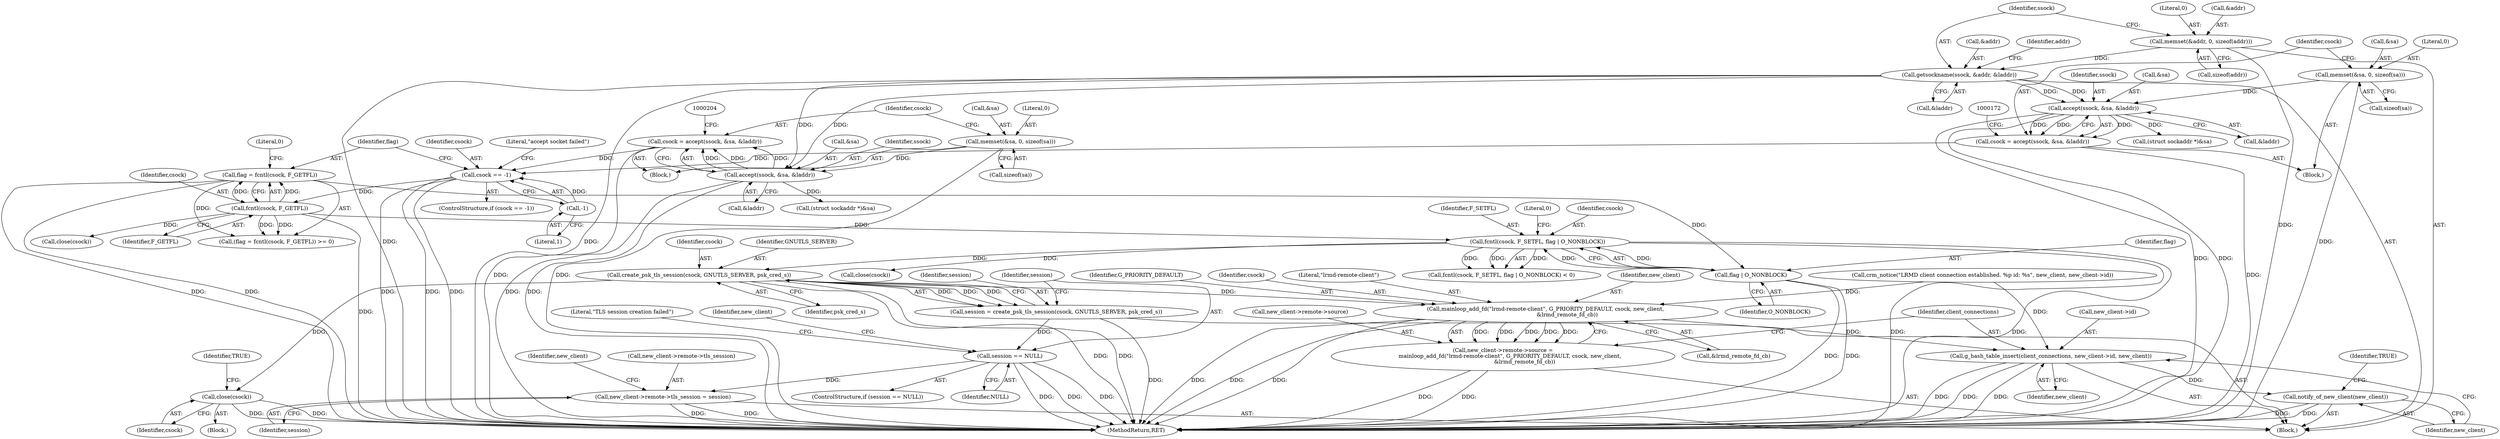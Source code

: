 digraph "0_pacemaker_5ec24a2642bd0854b884d1a9b51d12371373b410_0@API" {
"1000257" [label="(Call,create_psk_tls_session(csock, GNUTLS_SERVER, psk_cred_s))"];
"1000233" [label="(Call,fcntl(csock, F_SETFL, flag | O_NONBLOCK))"];
"1000226" [label="(Call,fcntl(csock, F_GETFL))"];
"1000213" [label="(Call,csock == -1)"];
"1000194" [label="(Call,csock = accept(ssock, &sa, &laddr))"];
"1000196" [label="(Call,accept(ssock, &sa, &laddr))"];
"1000137" [label="(Call,getsockname(ssock, &addr, &laddr))"];
"1000131" [label="(Call,memset(&addr, 0, sizeof(addr)))"];
"1000188" [label="(Call,memset(&sa, 0, sizeof(sa)))"];
"1000162" [label="(Call,csock = accept(ssock, &sa, &laddr))"];
"1000164" [label="(Call,accept(ssock, &sa, &laddr))"];
"1000156" [label="(Call,memset(&sa, 0, sizeof(sa)))"];
"1000215" [label="(Call,-1)"];
"1000236" [label="(Call,flag | O_NONBLOCK)"];
"1000224" [label="(Call,flag = fcntl(csock, F_GETFL))"];
"1000255" [label="(Call,session = create_psk_tls_session(csock, GNUTLS_SERVER, psk_cred_s))"];
"1000262" [label="(Call,session == NULL)"];
"1000291" [label="(Call,new_client->remote->tls_session = session)"];
"1000268" [label="(Call,close(csock))"];
"1000325" [label="(Call,mainloop_add_fd(\"lrmd-remote-client\", G_PRIORITY_DEFAULT, csock, new_client,\n                         &lrmd_remote_fd_cb))"];
"1000319" [label="(Call,new_client->remote->source =\n        mainloop_add_fd(\"lrmd-remote-client\", G_PRIORITY_DEFAULT, csock, new_client,\n                         &lrmd_remote_fd_cb))"];
"1000332" [label="(Call,g_hash_table_insert(client_connections, new_client->id, new_client))"];
"1000338" [label="(Call,notify_of_new_client(new_client))"];
"1000227" [label="(Identifier,csock)"];
"1000171" [label="(Call,(struct sockaddr *)&sa)"];
"1000141" [label="(Call,&laddr)"];
"1000162" [label="(Call,csock = accept(ssock, &sa, &laddr))"];
"1000160" [label="(Call,sizeof(sa))"];
"1000156" [label="(Call,memset(&sa, 0, sizeof(sa)))"];
"1000330" [label="(Call,&lrmd_remote_fd_cb)"];
"1000165" [label="(Identifier,ssock)"];
"1000327" [label="(Identifier,G_PRIORITY_DEFAULT)"];
"1000233" [label="(Call,fcntl(csock, F_SETFL, flag | O_NONBLOCK))"];
"1000269" [label="(Identifier,csock)"];
"1000243" [label="(Call,close(csock))"];
"1000300" [label="(Identifier,new_client)"];
"1000212" [label="(ControlStructure,if (csock == -1))"];
"1000194" [label="(Call,csock = accept(ssock, &sa, &laddr))"];
"1000223" [label="(Call,(flag = fcntl(csock, F_GETFL)) >= 0)"];
"1000157" [label="(Call,&sa)"];
"1000139" [label="(Call,&addr)"];
"1000159" [label="(Literal,0)"];
"1000262" [label="(Call,session == NULL)"];
"1000255" [label="(Call,session = create_psk_tls_session(csock, GNUTLS_SERVER, psk_cred_s))"];
"1000260" [label="(Identifier,psk_cred_s)"];
"1000297" [label="(Identifier,session)"];
"1000188" [label="(Call,memset(&sa, 0, sizeof(sa)))"];
"1000200" [label="(Call,&laddr)"];
"1000267" [label="(Literal,\"TLS session creation failed\")"];
"1000341" [label="(Identifier,TRUE)"];
"1000338" [label="(Call,notify_of_new_client(new_client))"];
"1000328" [label="(Identifier,csock)"];
"1000138" [label="(Identifier,ssock)"];
"1000326" [label="(Literal,\"lrmd-remote-client\")"];
"1000225" [label="(Identifier,flag)"];
"1000215" [label="(Call,-1)"];
"1000203" [label="(Call,(struct sockaddr *)&sa)"];
"1000251" [label="(Call,close(csock))"];
"1000320" [label="(Call,new_client->remote->source)"];
"1000168" [label="(Call,&laddr)"];
"1000181" [label="(Block,)"];
"1000137" [label="(Call,getsockname(ssock, &addr, &laddr))"];
"1000234" [label="(Identifier,csock)"];
"1000261" [label="(ControlStructure,if (session == NULL))"];
"1000214" [label="(Identifier,csock)"];
"1000258" [label="(Identifier,csock)"];
"1000146" [label="(Identifier,addr)"];
"1000273" [label="(Identifier,new_client)"];
"1000268" [label="(Call,close(csock))"];
"1000198" [label="(Call,&sa)"];
"1000213" [label="(Call,csock == -1)"];
"1000224" [label="(Call,flag = fcntl(csock, F_GETFL))"];
"1000342" [label="(MethodReturn,RET)"];
"1000292" [label="(Call,new_client->remote->tls_session)"];
"1000228" [label="(Identifier,F_GETFL)"];
"1000166" [label="(Call,&sa)"];
"1000337" [label="(Identifier,new_client)"];
"1000259" [label="(Identifier,GNUTLS_SERVER)"];
"1000134" [label="(Literal,0)"];
"1000236" [label="(Call,flag | O_NONBLOCK)"];
"1000235" [label="(Identifier,F_SETFL)"];
"1000196" [label="(Call,accept(ssock, &sa, &laddr))"];
"1000334" [label="(Call,new_client->id)"];
"1000265" [label="(Block,)"];
"1000339" [label="(Identifier,new_client)"];
"1000219" [label="(Literal,\"accept socket failed\")"];
"1000164" [label="(Call,accept(ssock, &sa, &laddr))"];
"1000229" [label="(Literal,0)"];
"1000332" [label="(Call,g_hash_table_insert(client_connections, new_client->id, new_client))"];
"1000192" [label="(Call,sizeof(sa))"];
"1000195" [label="(Identifier,csock)"];
"1000257" [label="(Call,create_psk_tls_session(csock, GNUTLS_SERVER, psk_cred_s))"];
"1000131" [label="(Call,memset(&addr, 0, sizeof(addr)))"];
"1000132" [label="(Call,&addr)"];
"1000104" [label="(Block,)"];
"1000256" [label="(Identifier,session)"];
"1000271" [label="(Identifier,TRUE)"];
"1000226" [label="(Call,fcntl(csock, F_GETFL))"];
"1000237" [label="(Identifier,flag)"];
"1000135" [label="(Call,sizeof(addr))"];
"1000325" [label="(Call,mainloop_add_fd(\"lrmd-remote-client\", G_PRIORITY_DEFAULT, csock, new_client,\n                         &lrmd_remote_fd_cb))"];
"1000238" [label="(Identifier,O_NONBLOCK)"];
"1000149" [label="(Block,)"];
"1000291" [label="(Call,new_client->remote->tls_session = session)"];
"1000329" [label="(Identifier,new_client)"];
"1000197" [label="(Identifier,ssock)"];
"1000189" [label="(Call,&sa)"];
"1000232" [label="(Call,fcntl(csock, F_SETFL, flag | O_NONBLOCK) < 0)"];
"1000216" [label="(Literal,1)"];
"1000163" [label="(Identifier,csock)"];
"1000264" [label="(Identifier,NULL)"];
"1000313" [label="(Call,crm_notice(\"LRMD client connection established. %p id: %s\", new_client, new_client->id))"];
"1000191" [label="(Literal,0)"];
"1000263" [label="(Identifier,session)"];
"1000319" [label="(Call,new_client->remote->source =\n        mainloop_add_fd(\"lrmd-remote-client\", G_PRIORITY_DEFAULT, csock, new_client,\n                         &lrmd_remote_fd_cb))"];
"1000333" [label="(Identifier,client_connections)"];
"1000239" [label="(Literal,0)"];
"1000257" -> "1000255"  [label="AST: "];
"1000257" -> "1000260"  [label="CFG: "];
"1000258" -> "1000257"  [label="AST: "];
"1000259" -> "1000257"  [label="AST: "];
"1000260" -> "1000257"  [label="AST: "];
"1000255" -> "1000257"  [label="CFG: "];
"1000257" -> "1000342"  [label="DDG: "];
"1000257" -> "1000342"  [label="DDG: "];
"1000257" -> "1000255"  [label="DDG: "];
"1000257" -> "1000255"  [label="DDG: "];
"1000257" -> "1000255"  [label="DDG: "];
"1000233" -> "1000257"  [label="DDG: "];
"1000257" -> "1000268"  [label="DDG: "];
"1000257" -> "1000325"  [label="DDG: "];
"1000233" -> "1000232"  [label="AST: "];
"1000233" -> "1000236"  [label="CFG: "];
"1000234" -> "1000233"  [label="AST: "];
"1000235" -> "1000233"  [label="AST: "];
"1000236" -> "1000233"  [label="AST: "];
"1000239" -> "1000233"  [label="CFG: "];
"1000233" -> "1000342"  [label="DDG: "];
"1000233" -> "1000342"  [label="DDG: "];
"1000233" -> "1000232"  [label="DDG: "];
"1000233" -> "1000232"  [label="DDG: "];
"1000233" -> "1000232"  [label="DDG: "];
"1000226" -> "1000233"  [label="DDG: "];
"1000236" -> "1000233"  [label="DDG: "];
"1000236" -> "1000233"  [label="DDG: "];
"1000233" -> "1000243"  [label="DDG: "];
"1000226" -> "1000224"  [label="AST: "];
"1000226" -> "1000228"  [label="CFG: "];
"1000227" -> "1000226"  [label="AST: "];
"1000228" -> "1000226"  [label="AST: "];
"1000224" -> "1000226"  [label="CFG: "];
"1000226" -> "1000342"  [label="DDG: "];
"1000226" -> "1000223"  [label="DDG: "];
"1000226" -> "1000223"  [label="DDG: "];
"1000226" -> "1000224"  [label="DDG: "];
"1000226" -> "1000224"  [label="DDG: "];
"1000213" -> "1000226"  [label="DDG: "];
"1000226" -> "1000251"  [label="DDG: "];
"1000213" -> "1000212"  [label="AST: "];
"1000213" -> "1000215"  [label="CFG: "];
"1000214" -> "1000213"  [label="AST: "];
"1000215" -> "1000213"  [label="AST: "];
"1000219" -> "1000213"  [label="CFG: "];
"1000225" -> "1000213"  [label="CFG: "];
"1000213" -> "1000342"  [label="DDG: "];
"1000213" -> "1000342"  [label="DDG: "];
"1000213" -> "1000342"  [label="DDG: "];
"1000194" -> "1000213"  [label="DDG: "];
"1000162" -> "1000213"  [label="DDG: "];
"1000215" -> "1000213"  [label="DDG: "];
"1000194" -> "1000181"  [label="AST: "];
"1000194" -> "1000196"  [label="CFG: "];
"1000195" -> "1000194"  [label="AST: "];
"1000196" -> "1000194"  [label="AST: "];
"1000204" -> "1000194"  [label="CFG: "];
"1000194" -> "1000342"  [label="DDG: "];
"1000196" -> "1000194"  [label="DDG: "];
"1000196" -> "1000194"  [label="DDG: "];
"1000196" -> "1000194"  [label="DDG: "];
"1000196" -> "1000200"  [label="CFG: "];
"1000197" -> "1000196"  [label="AST: "];
"1000198" -> "1000196"  [label="AST: "];
"1000200" -> "1000196"  [label="AST: "];
"1000196" -> "1000342"  [label="DDG: "];
"1000196" -> "1000342"  [label="DDG: "];
"1000137" -> "1000196"  [label="DDG: "];
"1000137" -> "1000196"  [label="DDG: "];
"1000188" -> "1000196"  [label="DDG: "];
"1000196" -> "1000203"  [label="DDG: "];
"1000137" -> "1000104"  [label="AST: "];
"1000137" -> "1000141"  [label="CFG: "];
"1000138" -> "1000137"  [label="AST: "];
"1000139" -> "1000137"  [label="AST: "];
"1000141" -> "1000137"  [label="AST: "];
"1000146" -> "1000137"  [label="CFG: "];
"1000137" -> "1000342"  [label="DDG: "];
"1000137" -> "1000342"  [label="DDG: "];
"1000131" -> "1000137"  [label="DDG: "];
"1000137" -> "1000164"  [label="DDG: "];
"1000137" -> "1000164"  [label="DDG: "];
"1000131" -> "1000104"  [label="AST: "];
"1000131" -> "1000135"  [label="CFG: "];
"1000132" -> "1000131"  [label="AST: "];
"1000134" -> "1000131"  [label="AST: "];
"1000135" -> "1000131"  [label="AST: "];
"1000138" -> "1000131"  [label="CFG: "];
"1000131" -> "1000342"  [label="DDG: "];
"1000188" -> "1000181"  [label="AST: "];
"1000188" -> "1000192"  [label="CFG: "];
"1000189" -> "1000188"  [label="AST: "];
"1000191" -> "1000188"  [label="AST: "];
"1000192" -> "1000188"  [label="AST: "];
"1000195" -> "1000188"  [label="CFG: "];
"1000188" -> "1000342"  [label="DDG: "];
"1000162" -> "1000149"  [label="AST: "];
"1000162" -> "1000164"  [label="CFG: "];
"1000163" -> "1000162"  [label="AST: "];
"1000164" -> "1000162"  [label="AST: "];
"1000172" -> "1000162"  [label="CFG: "];
"1000162" -> "1000342"  [label="DDG: "];
"1000164" -> "1000162"  [label="DDG: "];
"1000164" -> "1000162"  [label="DDG: "];
"1000164" -> "1000162"  [label="DDG: "];
"1000164" -> "1000168"  [label="CFG: "];
"1000165" -> "1000164"  [label="AST: "];
"1000166" -> "1000164"  [label="AST: "];
"1000168" -> "1000164"  [label="AST: "];
"1000164" -> "1000342"  [label="DDG: "];
"1000164" -> "1000342"  [label="DDG: "];
"1000156" -> "1000164"  [label="DDG: "];
"1000164" -> "1000171"  [label="DDG: "];
"1000156" -> "1000149"  [label="AST: "];
"1000156" -> "1000160"  [label="CFG: "];
"1000157" -> "1000156"  [label="AST: "];
"1000159" -> "1000156"  [label="AST: "];
"1000160" -> "1000156"  [label="AST: "];
"1000163" -> "1000156"  [label="CFG: "];
"1000156" -> "1000342"  [label="DDG: "];
"1000215" -> "1000216"  [label="CFG: "];
"1000216" -> "1000215"  [label="AST: "];
"1000236" -> "1000238"  [label="CFG: "];
"1000237" -> "1000236"  [label="AST: "];
"1000238" -> "1000236"  [label="AST: "];
"1000236" -> "1000342"  [label="DDG: "];
"1000236" -> "1000342"  [label="DDG: "];
"1000224" -> "1000236"  [label="DDG: "];
"1000224" -> "1000223"  [label="AST: "];
"1000225" -> "1000224"  [label="AST: "];
"1000229" -> "1000224"  [label="CFG: "];
"1000224" -> "1000342"  [label="DDG: "];
"1000224" -> "1000342"  [label="DDG: "];
"1000224" -> "1000223"  [label="DDG: "];
"1000255" -> "1000104"  [label="AST: "];
"1000256" -> "1000255"  [label="AST: "];
"1000263" -> "1000255"  [label="CFG: "];
"1000255" -> "1000342"  [label="DDG: "];
"1000255" -> "1000262"  [label="DDG: "];
"1000262" -> "1000261"  [label="AST: "];
"1000262" -> "1000264"  [label="CFG: "];
"1000263" -> "1000262"  [label="AST: "];
"1000264" -> "1000262"  [label="AST: "];
"1000267" -> "1000262"  [label="CFG: "];
"1000273" -> "1000262"  [label="CFG: "];
"1000262" -> "1000342"  [label="DDG: "];
"1000262" -> "1000342"  [label="DDG: "];
"1000262" -> "1000342"  [label="DDG: "];
"1000262" -> "1000291"  [label="DDG: "];
"1000291" -> "1000104"  [label="AST: "];
"1000291" -> "1000297"  [label="CFG: "];
"1000292" -> "1000291"  [label="AST: "];
"1000297" -> "1000291"  [label="AST: "];
"1000300" -> "1000291"  [label="CFG: "];
"1000291" -> "1000342"  [label="DDG: "];
"1000291" -> "1000342"  [label="DDG: "];
"1000268" -> "1000265"  [label="AST: "];
"1000268" -> "1000269"  [label="CFG: "];
"1000269" -> "1000268"  [label="AST: "];
"1000271" -> "1000268"  [label="CFG: "];
"1000268" -> "1000342"  [label="DDG: "];
"1000268" -> "1000342"  [label="DDG: "];
"1000325" -> "1000319"  [label="AST: "];
"1000325" -> "1000330"  [label="CFG: "];
"1000326" -> "1000325"  [label="AST: "];
"1000327" -> "1000325"  [label="AST: "];
"1000328" -> "1000325"  [label="AST: "];
"1000329" -> "1000325"  [label="AST: "];
"1000330" -> "1000325"  [label="AST: "];
"1000319" -> "1000325"  [label="CFG: "];
"1000325" -> "1000342"  [label="DDG: "];
"1000325" -> "1000342"  [label="DDG: "];
"1000325" -> "1000342"  [label="DDG: "];
"1000325" -> "1000319"  [label="DDG: "];
"1000325" -> "1000319"  [label="DDG: "];
"1000325" -> "1000319"  [label="DDG: "];
"1000325" -> "1000319"  [label="DDG: "];
"1000325" -> "1000319"  [label="DDG: "];
"1000313" -> "1000325"  [label="DDG: "];
"1000325" -> "1000332"  [label="DDG: "];
"1000319" -> "1000104"  [label="AST: "];
"1000320" -> "1000319"  [label="AST: "];
"1000333" -> "1000319"  [label="CFG: "];
"1000319" -> "1000342"  [label="DDG: "];
"1000319" -> "1000342"  [label="DDG: "];
"1000332" -> "1000104"  [label="AST: "];
"1000332" -> "1000337"  [label="CFG: "];
"1000333" -> "1000332"  [label="AST: "];
"1000334" -> "1000332"  [label="AST: "];
"1000337" -> "1000332"  [label="AST: "];
"1000339" -> "1000332"  [label="CFG: "];
"1000332" -> "1000342"  [label="DDG: "];
"1000332" -> "1000342"  [label="DDG: "];
"1000332" -> "1000342"  [label="DDG: "];
"1000313" -> "1000332"  [label="DDG: "];
"1000332" -> "1000338"  [label="DDG: "];
"1000338" -> "1000104"  [label="AST: "];
"1000338" -> "1000339"  [label="CFG: "];
"1000339" -> "1000338"  [label="AST: "];
"1000341" -> "1000338"  [label="CFG: "];
"1000338" -> "1000342"  [label="DDG: "];
"1000338" -> "1000342"  [label="DDG: "];
}
